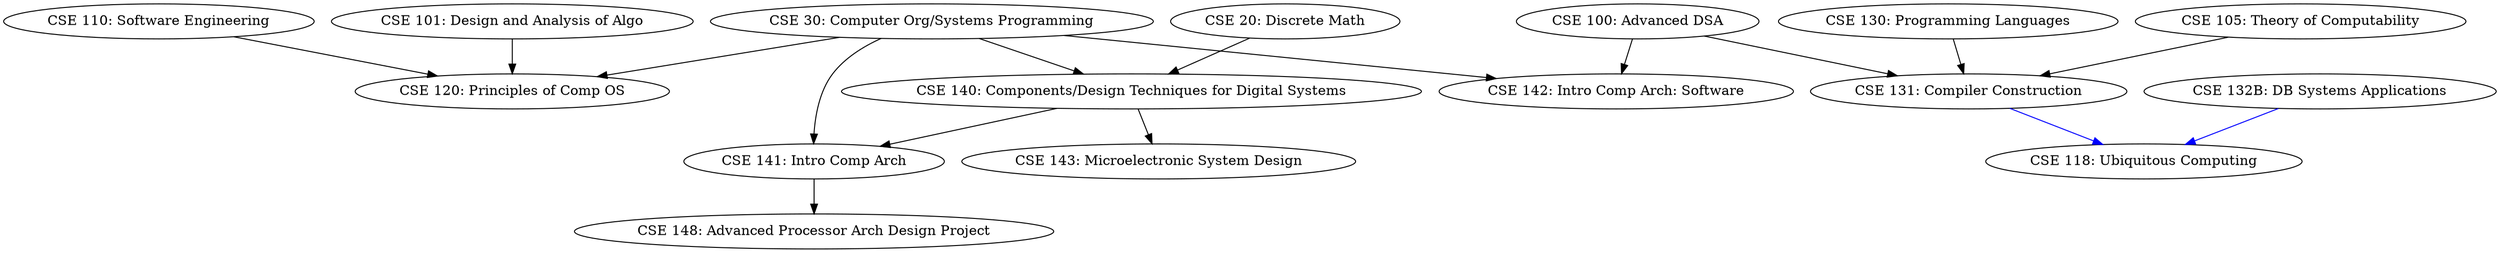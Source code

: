 digraph {
"CSE 30: Computer Org/Systems Programming"-> {"CSE 120: Principles of Comp OS", "CSE 140: Components/Design Techniques for Digital Systems",
	"CSE 141: Intro Comp Arch", "CSE 142: Intro Comp Arch: Software"};
"CSE 20: Discrete Math" -> "CSE 140: Components/Design Techniques for Digital Systems";

"CSE 100: Advanced DSA" -> {"CSE 131: Compiler Construction", "CSE 142: Intro Comp Arch: Software"};
"CSE 105: Theory of Computability" -> "CSE 131: Compiler Construction";
"CSE 101: Design and Analysis of Algo" -> "CSE 120: Principles of Comp OS";
"CSE 110: Software Engineering" -> "CSE 120: Principles of Comp OS";
{"CSE 131: Compiler Construction", "CSE 132B: DB Systems Applications"} -> "CSE 118: Ubiquitous Computing"[color="blue"];
"CSE 130: Programming Languages" -> "CSE 131: Compiler Construction";
"CSE 140: Components/Design Techniques for Digital Systems" -> {"CSE 141: Intro Comp Arch", "CSE 143: Microelectronic System Design"};
"CSE 141: Intro Comp Arch" -> "CSE 148: Advanced Processor Arch Design Project";
}
